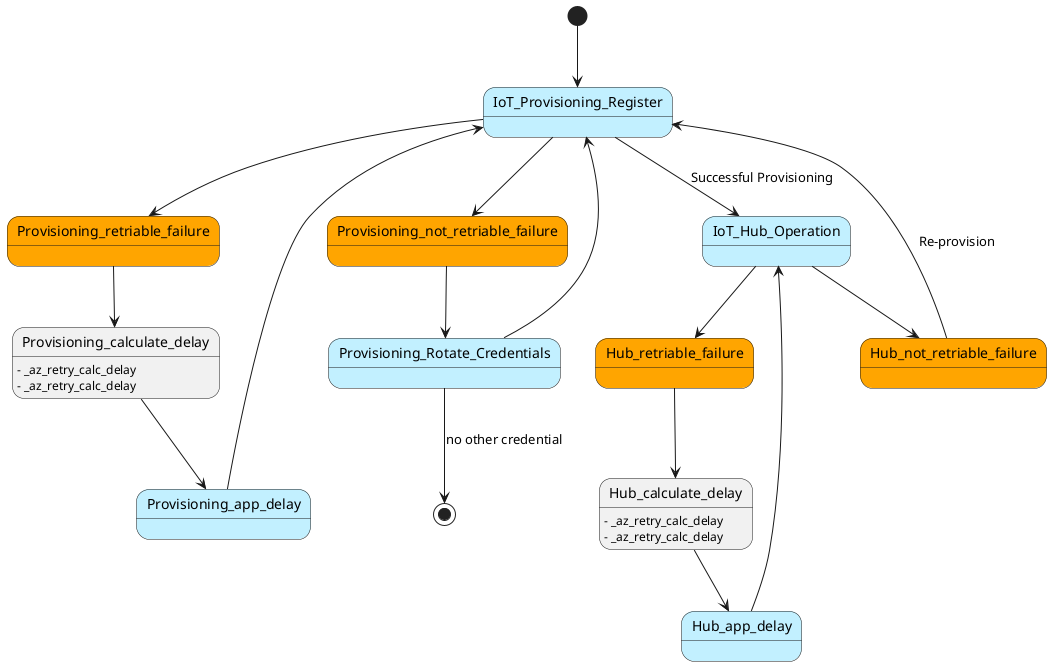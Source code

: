 @startuml
skinparam state {
    BackgroundColor<<APP>> APPLICATION
    BackgroundColor<<STRUCT>> Lavender
    BackgroundColor<<FAIL>> Orange
}

[*] --> IoT_Provisioning_Register
state IoT_Provisioning_Register <<APP>>

' Provisioning Retriable errors
IoT_Provisioning_Register --> Provisioning_retriable_failure
state Provisioning_retriable_failure<<FAIL>>
Provisioning_retriable_failure --> Provisioning_calculate_delay
Provisioning_calculate_delay --> Provisioning_app_delay
state Provisioning_app_delay<<APP>>
Provisioning_app_delay --> IoT_Provisioning_Register
Provisioning_calculate_delay: - _az_retry_calc_delay
Provisioning_calculate_delay: - _az_retry_calc_delay

' Provisioning Non-retriable 
IoT_Provisioning_Register --> Provisioning_not_retriable_failure
state Provisioning_not_retriable_failure<<FAIL>>
Provisioning_not_retriable_failure --> Provisioning_Rotate_Credentials
state Provisioning_Rotate_Credentials <<APP>>
Provisioning_Rotate_Credentials --> IoT_Provisioning_Register
Provisioning_Rotate_Credentials --> [*] : no other credential

IoT_Provisioning_Register --> IoT_Hub_Operation : Successful Provisioning
state IoT_Hub_Operation <<APP>>

' Hub Retriable errors
IoT_Hub_Operation --> Hub_retriable_failure
state Hub_retriable_failure<<FAIL>>
Hub_retriable_failure --> Hub_calculate_delay
Hub_calculate_delay --> Hub_app_delay
state Hub_app_delay<<APP>>
Hub_app_delay --> IoT_Hub_Operation
Hub_calculate_delay: - _az_retry_calc_delay
Hub_calculate_delay: - _az_retry_calc_delay

' Hub Non-retriable 
IoT_Hub_Operation --> Hub_not_retriable_failure
state Hub_not_retriable_failure<<FAIL>>
Hub_not_retriable_failure --> IoT_Provisioning_Register : Re-provision

@enduml
